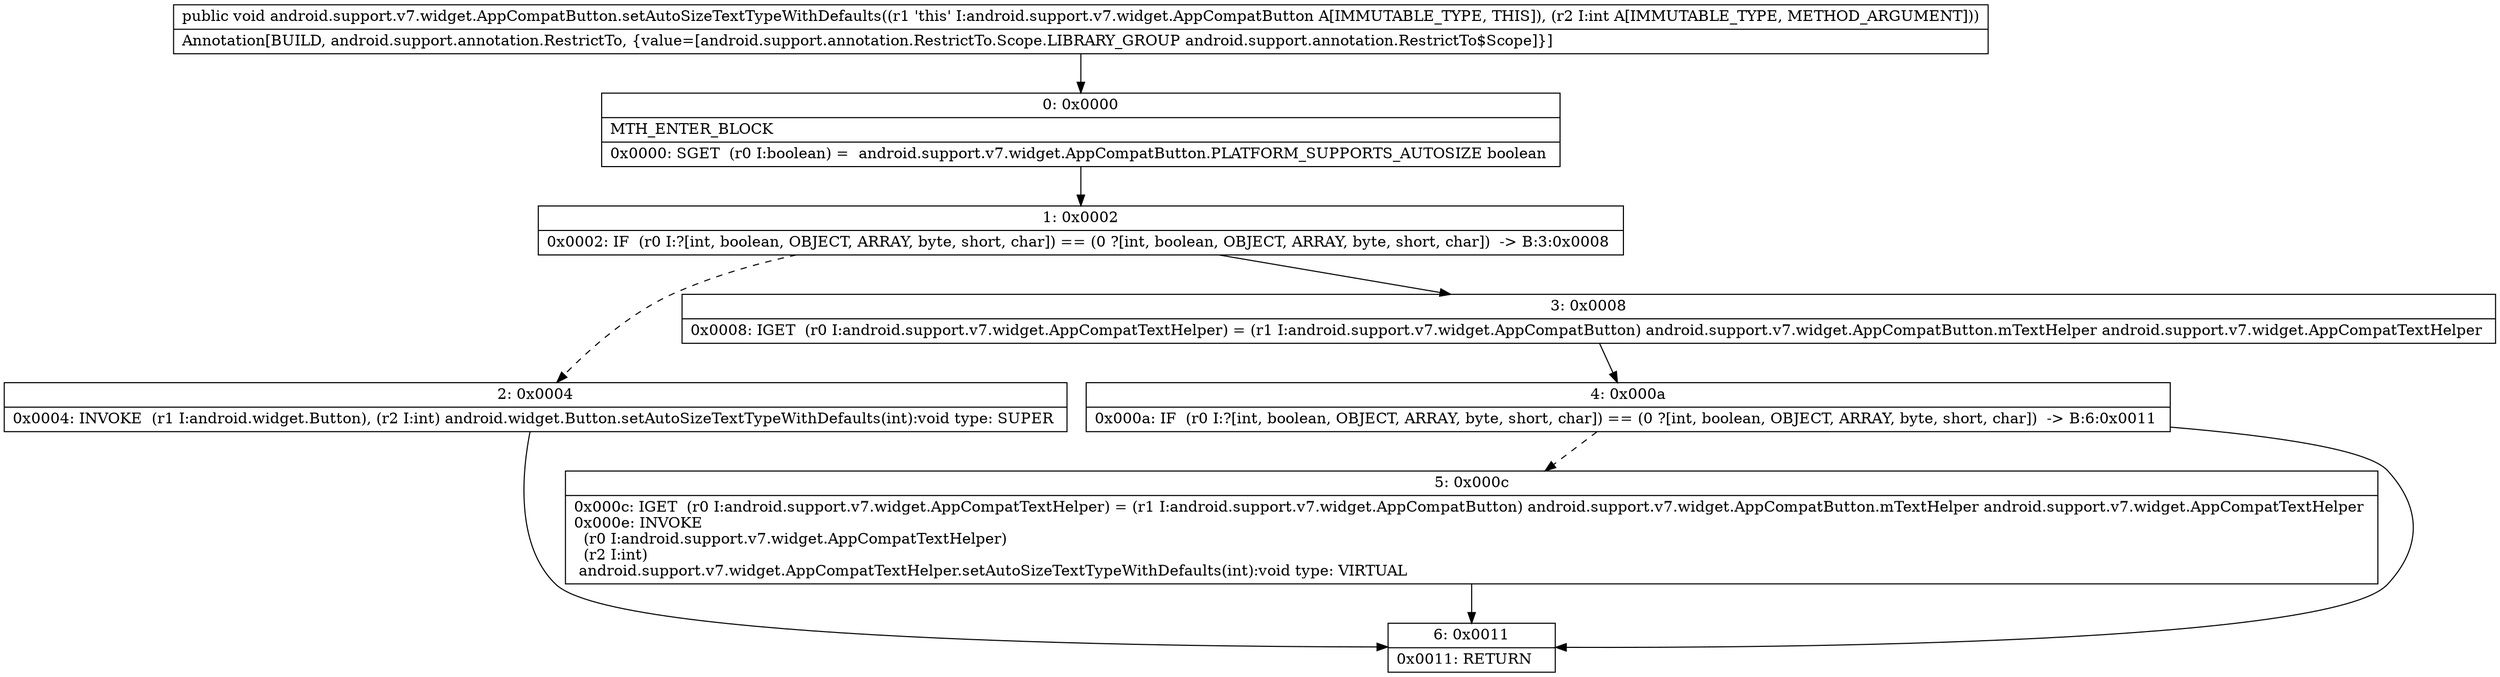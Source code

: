 digraph "CFG forandroid.support.v7.widget.AppCompatButton.setAutoSizeTextTypeWithDefaults(I)V" {
Node_0 [shape=record,label="{0\:\ 0x0000|MTH_ENTER_BLOCK\l|0x0000: SGET  (r0 I:boolean) =  android.support.v7.widget.AppCompatButton.PLATFORM_SUPPORTS_AUTOSIZE boolean \l}"];
Node_1 [shape=record,label="{1\:\ 0x0002|0x0002: IF  (r0 I:?[int, boolean, OBJECT, ARRAY, byte, short, char]) == (0 ?[int, boolean, OBJECT, ARRAY, byte, short, char])  \-\> B:3:0x0008 \l}"];
Node_2 [shape=record,label="{2\:\ 0x0004|0x0004: INVOKE  (r1 I:android.widget.Button), (r2 I:int) android.widget.Button.setAutoSizeTextTypeWithDefaults(int):void type: SUPER \l}"];
Node_3 [shape=record,label="{3\:\ 0x0008|0x0008: IGET  (r0 I:android.support.v7.widget.AppCompatTextHelper) = (r1 I:android.support.v7.widget.AppCompatButton) android.support.v7.widget.AppCompatButton.mTextHelper android.support.v7.widget.AppCompatTextHelper \l}"];
Node_4 [shape=record,label="{4\:\ 0x000a|0x000a: IF  (r0 I:?[int, boolean, OBJECT, ARRAY, byte, short, char]) == (0 ?[int, boolean, OBJECT, ARRAY, byte, short, char])  \-\> B:6:0x0011 \l}"];
Node_5 [shape=record,label="{5\:\ 0x000c|0x000c: IGET  (r0 I:android.support.v7.widget.AppCompatTextHelper) = (r1 I:android.support.v7.widget.AppCompatButton) android.support.v7.widget.AppCompatButton.mTextHelper android.support.v7.widget.AppCompatTextHelper \l0x000e: INVOKE  \l  (r0 I:android.support.v7.widget.AppCompatTextHelper)\l  (r2 I:int)\l android.support.v7.widget.AppCompatTextHelper.setAutoSizeTextTypeWithDefaults(int):void type: VIRTUAL \l}"];
Node_6 [shape=record,label="{6\:\ 0x0011|0x0011: RETURN   \l}"];
MethodNode[shape=record,label="{public void android.support.v7.widget.AppCompatButton.setAutoSizeTextTypeWithDefaults((r1 'this' I:android.support.v7.widget.AppCompatButton A[IMMUTABLE_TYPE, THIS]), (r2 I:int A[IMMUTABLE_TYPE, METHOD_ARGUMENT]))  | Annotation[BUILD, android.support.annotation.RestrictTo, \{value=[android.support.annotation.RestrictTo.Scope.LIBRARY_GROUP android.support.annotation.RestrictTo$Scope]\}]\l}"];
MethodNode -> Node_0;
Node_0 -> Node_1;
Node_1 -> Node_2[style=dashed];
Node_1 -> Node_3;
Node_2 -> Node_6;
Node_3 -> Node_4;
Node_4 -> Node_5[style=dashed];
Node_4 -> Node_6;
Node_5 -> Node_6;
}

